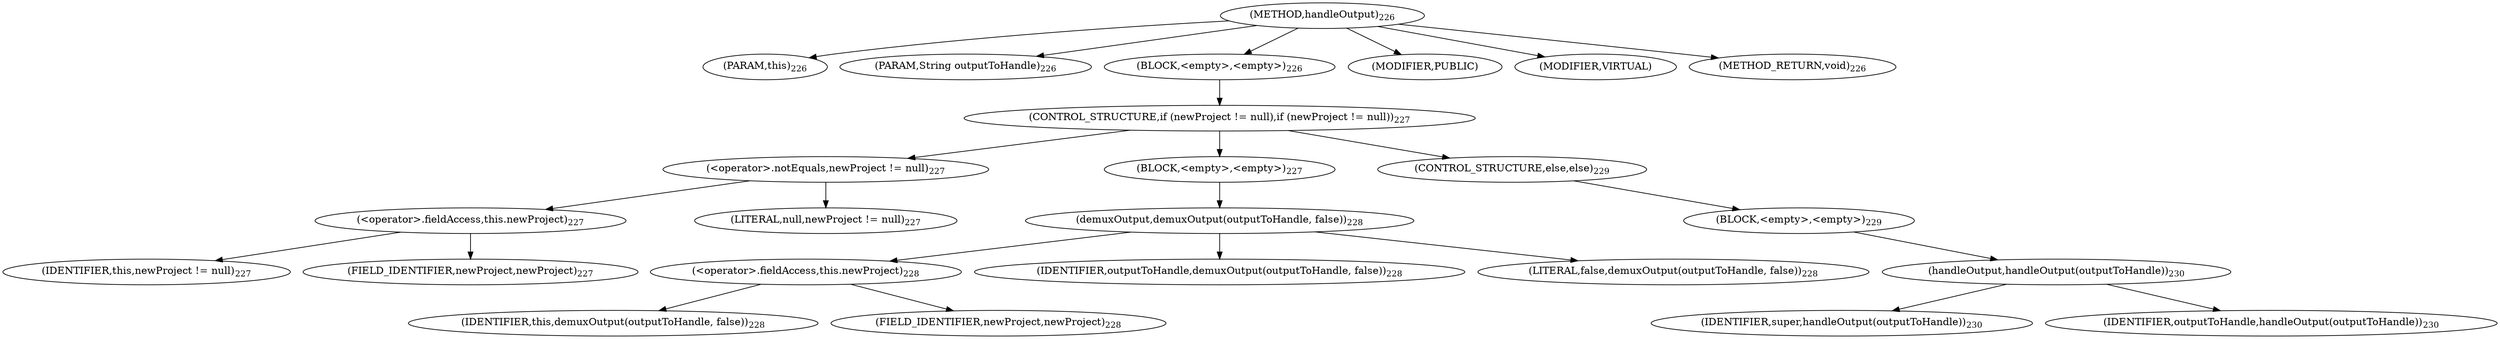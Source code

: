 digraph "handleOutput" {  
"515" [label = <(METHOD,handleOutput)<SUB>226</SUB>> ]
"516" [label = <(PARAM,this)<SUB>226</SUB>> ]
"517" [label = <(PARAM,String outputToHandle)<SUB>226</SUB>> ]
"518" [label = <(BLOCK,&lt;empty&gt;,&lt;empty&gt;)<SUB>226</SUB>> ]
"519" [label = <(CONTROL_STRUCTURE,if (newProject != null),if (newProject != null))<SUB>227</SUB>> ]
"520" [label = <(&lt;operator&gt;.notEquals,newProject != null)<SUB>227</SUB>> ]
"521" [label = <(&lt;operator&gt;.fieldAccess,this.newProject)<SUB>227</SUB>> ]
"522" [label = <(IDENTIFIER,this,newProject != null)<SUB>227</SUB>> ]
"523" [label = <(FIELD_IDENTIFIER,newProject,newProject)<SUB>227</SUB>> ]
"524" [label = <(LITERAL,null,newProject != null)<SUB>227</SUB>> ]
"525" [label = <(BLOCK,&lt;empty&gt;,&lt;empty&gt;)<SUB>227</SUB>> ]
"526" [label = <(demuxOutput,demuxOutput(outputToHandle, false))<SUB>228</SUB>> ]
"527" [label = <(&lt;operator&gt;.fieldAccess,this.newProject)<SUB>228</SUB>> ]
"528" [label = <(IDENTIFIER,this,demuxOutput(outputToHandle, false))<SUB>228</SUB>> ]
"529" [label = <(FIELD_IDENTIFIER,newProject,newProject)<SUB>228</SUB>> ]
"530" [label = <(IDENTIFIER,outputToHandle,demuxOutput(outputToHandle, false))<SUB>228</SUB>> ]
"531" [label = <(LITERAL,false,demuxOutput(outputToHandle, false))<SUB>228</SUB>> ]
"532" [label = <(CONTROL_STRUCTURE,else,else)<SUB>229</SUB>> ]
"533" [label = <(BLOCK,&lt;empty&gt;,&lt;empty&gt;)<SUB>229</SUB>> ]
"534" [label = <(handleOutput,handleOutput(outputToHandle))<SUB>230</SUB>> ]
"535" [label = <(IDENTIFIER,super,handleOutput(outputToHandle))<SUB>230</SUB>> ]
"536" [label = <(IDENTIFIER,outputToHandle,handleOutput(outputToHandle))<SUB>230</SUB>> ]
"537" [label = <(MODIFIER,PUBLIC)> ]
"538" [label = <(MODIFIER,VIRTUAL)> ]
"539" [label = <(METHOD_RETURN,void)<SUB>226</SUB>> ]
  "515" -> "516" 
  "515" -> "517" 
  "515" -> "518" 
  "515" -> "537" 
  "515" -> "538" 
  "515" -> "539" 
  "518" -> "519" 
  "519" -> "520" 
  "519" -> "525" 
  "519" -> "532" 
  "520" -> "521" 
  "520" -> "524" 
  "521" -> "522" 
  "521" -> "523" 
  "525" -> "526" 
  "526" -> "527" 
  "526" -> "530" 
  "526" -> "531" 
  "527" -> "528" 
  "527" -> "529" 
  "532" -> "533" 
  "533" -> "534" 
  "534" -> "535" 
  "534" -> "536" 
}
